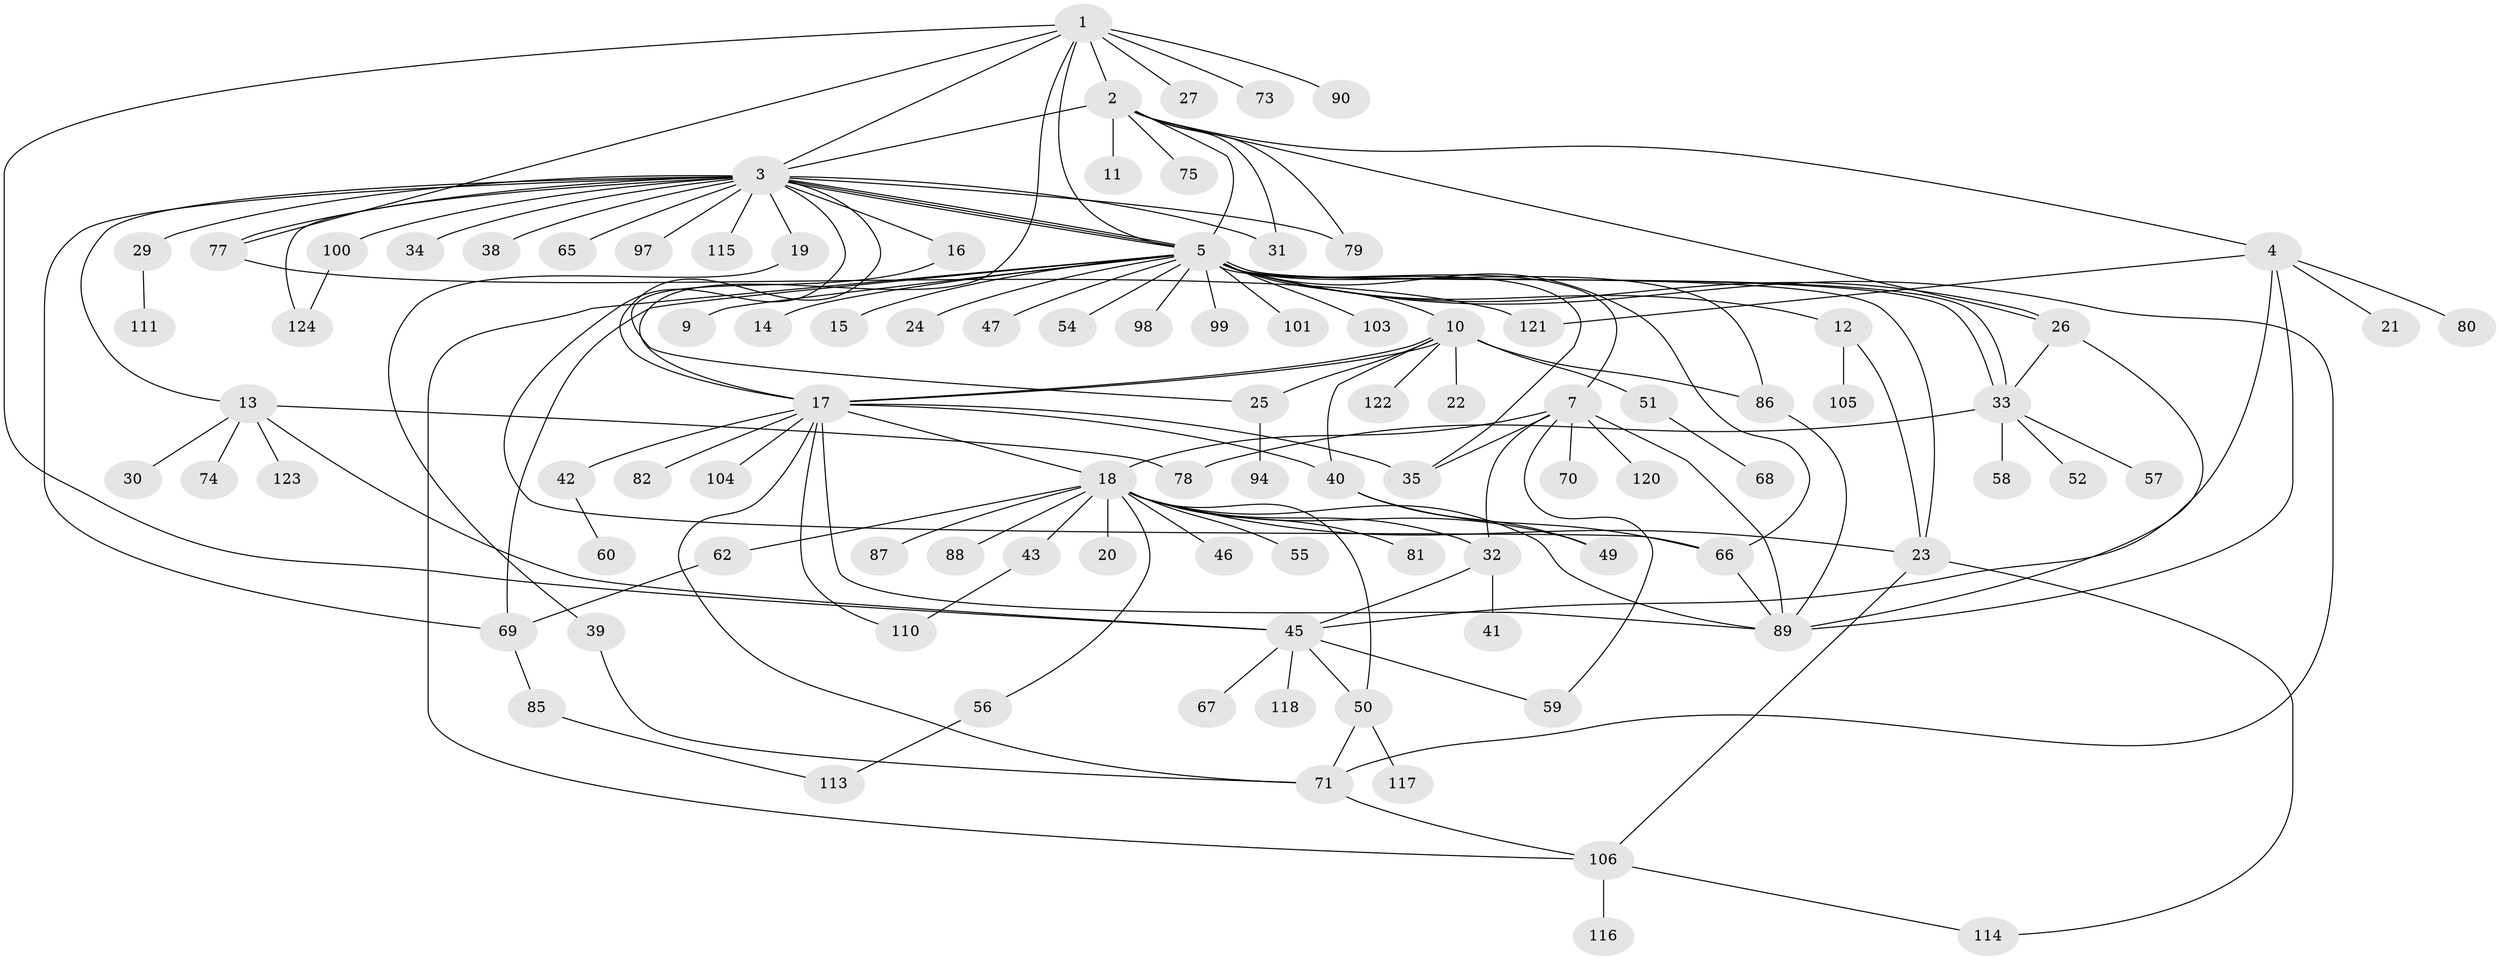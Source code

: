 // original degree distribution, {7: 0.032, 17: 0.016, 6: 0.04, 30: 0.008, 9: 0.008, 5: 0.024, 1: 0.504, 10: 0.008, 4: 0.072, 2: 0.184, 14: 0.008, 3: 0.088, 8: 0.008}
// Generated by graph-tools (version 1.1) at 2025/41/03/06/25 10:41:48]
// undirected, 98 vertices, 147 edges
graph export_dot {
graph [start="1"]
  node [color=gray90,style=filled];
  1 [super="+8"];
  2 [super="+36"];
  3 [super="+6"];
  4;
  5 [super="+44"];
  7 [super="+112"];
  9;
  10 [super="+63"];
  11;
  12 [super="+61"];
  13 [super="+93"];
  14;
  15;
  16;
  17 [super="+64"];
  18 [super="+119"];
  19;
  20;
  21;
  22;
  23 [super="+28"];
  24;
  25 [super="+37"];
  26 [super="+95"];
  27;
  29 [super="+92"];
  30;
  31;
  32;
  33 [super="+48"];
  34;
  35;
  38;
  39 [super="+107"];
  40 [super="+91"];
  41;
  42;
  43;
  45 [super="+53"];
  46;
  47;
  49 [super="+84"];
  50;
  51;
  52;
  54 [super="+96"];
  55;
  56 [super="+102"];
  57;
  58;
  59;
  60;
  62;
  65;
  66 [super="+72"];
  67;
  68;
  69 [super="+76"];
  70;
  71 [super="+83"];
  73;
  74;
  75;
  77 [super="+109"];
  78;
  79;
  80;
  81;
  82;
  85;
  86;
  87;
  88;
  89 [super="+125"];
  90;
  94;
  97;
  98;
  99;
  100;
  101;
  103;
  104;
  105;
  106 [super="+108"];
  110;
  111;
  113;
  114;
  115;
  116;
  117;
  118;
  120;
  121;
  122;
  123;
  124;
  1 -- 2 [weight=2];
  1 -- 3;
  1 -- 5;
  1 -- 17;
  1 -- 90;
  1 -- 45;
  1 -- 73;
  1 -- 27;
  1 -- 77;
  2 -- 3;
  2 -- 4;
  2 -- 11;
  2 -- 26;
  2 -- 79;
  2 -- 5;
  2 -- 75;
  2 -- 31;
  3 -- 5;
  3 -- 5;
  3 -- 5;
  3 -- 16;
  3 -- 19;
  3 -- 29;
  3 -- 65;
  3 -- 66;
  3 -- 77;
  3 -- 79;
  3 -- 100;
  3 -- 115;
  3 -- 124;
  3 -- 69;
  3 -- 97;
  3 -- 34;
  3 -- 17;
  3 -- 38;
  3 -- 13;
  3 -- 31;
  4 -- 21;
  4 -- 45;
  4 -- 80;
  4 -- 89;
  4 -- 121;
  5 -- 7;
  5 -- 9;
  5 -- 10;
  5 -- 12;
  5 -- 14;
  5 -- 15;
  5 -- 23;
  5 -- 24;
  5 -- 33;
  5 -- 33;
  5 -- 35 [weight=2];
  5 -- 47;
  5 -- 54;
  5 -- 66;
  5 -- 69 [weight=2];
  5 -- 86;
  5 -- 98;
  5 -- 99;
  5 -- 101;
  5 -- 103;
  5 -- 106;
  5 -- 26;
  5 -- 71;
  7 -- 18;
  7 -- 32;
  7 -- 35;
  7 -- 59;
  7 -- 70;
  7 -- 89;
  7 -- 120;
  10 -- 17;
  10 -- 17;
  10 -- 22;
  10 -- 25;
  10 -- 40;
  10 -- 51;
  10 -- 86;
  10 -- 122;
  12 -- 105;
  12 -- 23;
  13 -- 30;
  13 -- 74;
  13 -- 78;
  13 -- 123;
  13 -- 45;
  16 -- 25;
  17 -- 18;
  17 -- 35;
  17 -- 40;
  17 -- 42;
  17 -- 71;
  17 -- 82;
  17 -- 89;
  17 -- 104;
  17 -- 110;
  18 -- 20;
  18 -- 23;
  18 -- 32;
  18 -- 43;
  18 -- 46;
  18 -- 50;
  18 -- 55;
  18 -- 56;
  18 -- 62;
  18 -- 81;
  18 -- 87;
  18 -- 88;
  18 -- 89;
  18 -- 49;
  19 -- 39;
  23 -- 114;
  23 -- 106;
  25 -- 94;
  26 -- 33;
  26 -- 89;
  29 -- 111;
  32 -- 41;
  32 -- 45;
  33 -- 52;
  33 -- 57;
  33 -- 58;
  33 -- 78;
  39 -- 71;
  40 -- 49;
  40 -- 66;
  42 -- 60;
  43 -- 110;
  45 -- 50;
  45 -- 67;
  45 -- 118;
  45 -- 59;
  50 -- 71;
  50 -- 117;
  51 -- 68;
  56 -- 113;
  62 -- 69;
  66 -- 89;
  69 -- 85;
  71 -- 106;
  77 -- 121;
  85 -- 113;
  86 -- 89;
  100 -- 124;
  106 -- 114;
  106 -- 116;
}
